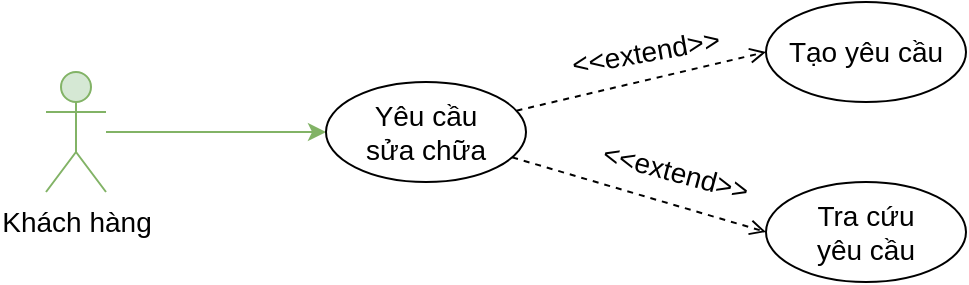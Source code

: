 <mxfile version="22.1.16" type="device">
  <diagram name="Page-1" id="UfbIIpyl3Q778owOVv6B">
    <mxGraphModel dx="1050" dy="621" grid="1" gridSize="10" guides="1" tooltips="1" connect="1" arrows="1" fold="1" page="1" pageScale="1" pageWidth="850" pageHeight="1100" math="0" shadow="0">
      <root>
        <mxCell id="0" />
        <mxCell id="1" parent="0" />
        <mxCell id="G3gUMoK3ScSQN5SUsm8a-3" style="rounded=0;orthogonalLoop=1;jettySize=auto;html=1;entryX=0;entryY=0.5;entryDx=0;entryDy=0;fillColor=#d5e8d4;strokeColor=#82b366;" parent="1" source="G3gUMoK3ScSQN5SUsm8a-4" target="G3gUMoK3ScSQN5SUsm8a-12" edge="1">
          <mxGeometry relative="1" as="geometry" />
        </mxCell>
        <mxCell id="G3gUMoK3ScSQN5SUsm8a-4" value="Khách hàng" style="shape=umlActor;verticalLabelPosition=bottom;verticalAlign=top;html=1;outlineConnect=0;fillColor=#d5e8d4;strokeColor=#82b366;fontSize=14;" parent="1" vertex="1">
          <mxGeometry x="220" y="305" width="30" height="60" as="geometry" />
        </mxCell>
        <mxCell id="G3gUMoK3ScSQN5SUsm8a-9" style="rounded=0;orthogonalLoop=1;jettySize=auto;html=1;entryX=0;entryY=0.5;entryDx=0;entryDy=0;dashed=1;endArrow=open;endFill=0;" parent="1" source="G3gUMoK3ScSQN5SUsm8a-12" target="G3gUMoK3ScSQN5SUsm8a-15" edge="1">
          <mxGeometry relative="1" as="geometry" />
        </mxCell>
        <mxCell id="G3gUMoK3ScSQN5SUsm8a-11" style="rounded=0;orthogonalLoop=1;jettySize=auto;html=1;dashed=1;endArrow=open;endFill=0;entryX=0;entryY=0.5;entryDx=0;entryDy=0;" parent="1" source="G3gUMoK3ScSQN5SUsm8a-12" target="G3gUMoK3ScSQN5SUsm8a-14" edge="1">
          <mxGeometry relative="1" as="geometry" />
        </mxCell>
        <mxCell id="G3gUMoK3ScSQN5SUsm8a-12" value="Yêu cầu&lt;br&gt;sửa chữa" style="ellipse;whiteSpace=wrap;html=1;fontSize=14;" parent="1" vertex="1">
          <mxGeometry x="360" y="310" width="100" height="50" as="geometry" />
        </mxCell>
        <mxCell id="G3gUMoK3ScSQN5SUsm8a-14" value="Tra cứu&lt;br&gt;yêu cầu" style="ellipse;whiteSpace=wrap;html=1;fontSize=14;" parent="1" vertex="1">
          <mxGeometry x="580" y="360" width="100" height="50" as="geometry" />
        </mxCell>
        <mxCell id="G3gUMoK3ScSQN5SUsm8a-15" value="Tạo yêu cầu" style="ellipse;whiteSpace=wrap;html=1;fontSize=14;" parent="1" vertex="1">
          <mxGeometry x="580" y="270" width="100" height="50" as="geometry" />
        </mxCell>
        <mxCell id="Sy7agHyt3ejb4uEKfC_7-1" value="&amp;lt;&amp;lt;extend&amp;gt;&amp;gt;" style="text;html=1;strokeColor=none;fillColor=none;align=center;verticalAlign=middle;whiteSpace=wrap;rounded=0;fontSize=14;rotation=15;" vertex="1" parent="1">
          <mxGeometry x="505" y="340" width="60" height="30" as="geometry" />
        </mxCell>
        <mxCell id="Sy7agHyt3ejb4uEKfC_7-2" value="&amp;lt;&amp;lt;extend&amp;gt;&amp;gt;" style="text;html=1;strokeColor=none;fillColor=none;align=center;verticalAlign=middle;whiteSpace=wrap;rounded=0;fontSize=14;rotation=-10;" vertex="1" parent="1">
          <mxGeometry x="490" y="280" width="60" height="30" as="geometry" />
        </mxCell>
      </root>
    </mxGraphModel>
  </diagram>
</mxfile>
